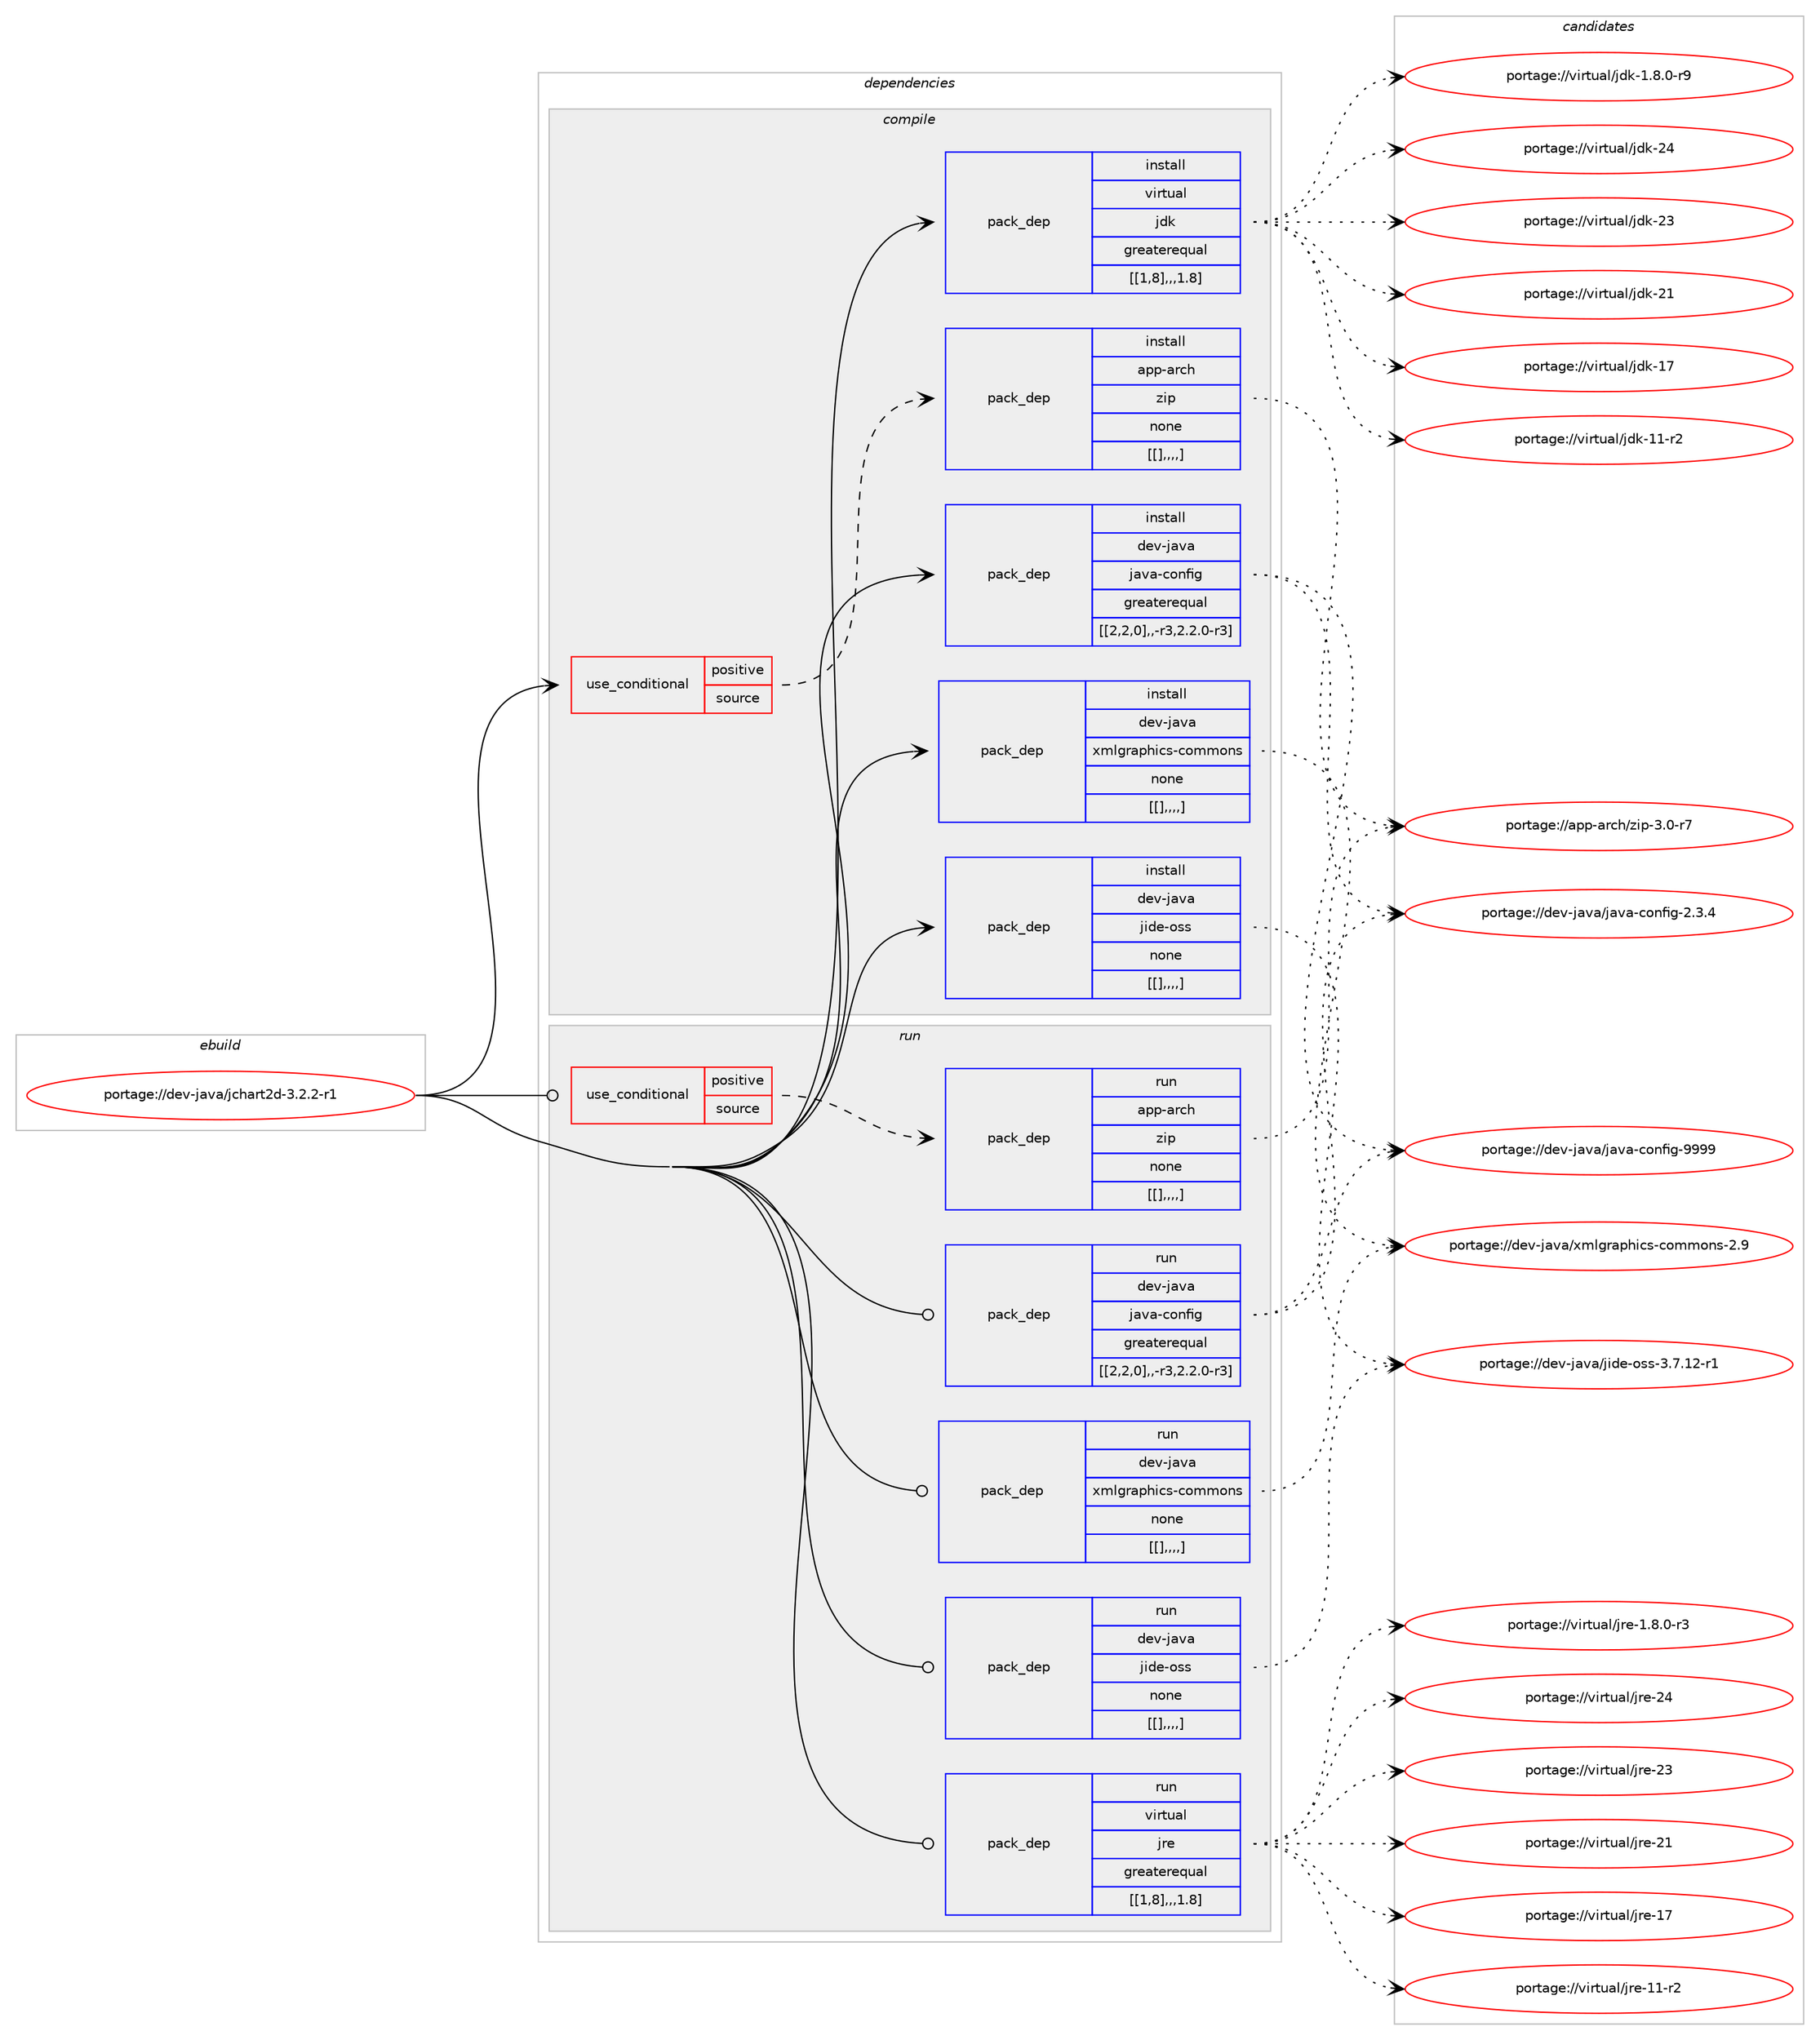 digraph prolog {

# *************
# Graph options
# *************

newrank=true;
concentrate=true;
compound=true;
graph [rankdir=LR,fontname=Helvetica,fontsize=10,ranksep=1.5];#, ranksep=2.5, nodesep=0.2];
edge  [arrowhead=vee];
node  [fontname=Helvetica,fontsize=10];

# **********
# The ebuild
# **********

subgraph cluster_leftcol {
color=gray;
label=<<i>ebuild</i>>;
id [label="portage://dev-java/jchart2d-3.2.2-r1", color=red, width=4, href="../dev-java/jchart2d-3.2.2-r1.svg"];
}

# ****************
# The dependencies
# ****************

subgraph cluster_midcol {
color=gray;
label=<<i>dependencies</i>>;
subgraph cluster_compile {
fillcolor="#eeeeee";
style=filled;
label=<<i>compile</i>>;
subgraph cond22617 {
dependency95383 [label=<<TABLE BORDER="0" CELLBORDER="1" CELLSPACING="0" CELLPADDING="4"><TR><TD ROWSPAN="3" CELLPADDING="10">use_conditional</TD></TR><TR><TD>positive</TD></TR><TR><TD>source</TD></TR></TABLE>>, shape=none, color=red];
subgraph pack71720 {
dependency95384 [label=<<TABLE BORDER="0" CELLBORDER="1" CELLSPACING="0" CELLPADDING="4" WIDTH="220"><TR><TD ROWSPAN="6" CELLPADDING="30">pack_dep</TD></TR><TR><TD WIDTH="110">install</TD></TR><TR><TD>app-arch</TD></TR><TR><TD>zip</TD></TR><TR><TD>none</TD></TR><TR><TD>[[],,,,]</TD></TR></TABLE>>, shape=none, color=blue];
}
dependency95383:e -> dependency95384:w [weight=20,style="dashed",arrowhead="vee"];
}
id:e -> dependency95383:w [weight=20,style="solid",arrowhead="vee"];
subgraph pack71721 {
dependency95385 [label=<<TABLE BORDER="0" CELLBORDER="1" CELLSPACING="0" CELLPADDING="4" WIDTH="220"><TR><TD ROWSPAN="6" CELLPADDING="30">pack_dep</TD></TR><TR><TD WIDTH="110">install</TD></TR><TR><TD>dev-java</TD></TR><TR><TD>java-config</TD></TR><TR><TD>greaterequal</TD></TR><TR><TD>[[2,2,0],,-r3,2.2.0-r3]</TD></TR></TABLE>>, shape=none, color=blue];
}
id:e -> dependency95385:w [weight=20,style="solid",arrowhead="vee"];
subgraph pack71722 {
dependency95386 [label=<<TABLE BORDER="0" CELLBORDER="1" CELLSPACING="0" CELLPADDING="4" WIDTH="220"><TR><TD ROWSPAN="6" CELLPADDING="30">pack_dep</TD></TR><TR><TD WIDTH="110">install</TD></TR><TR><TD>dev-java</TD></TR><TR><TD>jide-oss</TD></TR><TR><TD>none</TD></TR><TR><TD>[[],,,,]</TD></TR></TABLE>>, shape=none, color=blue];
}
id:e -> dependency95386:w [weight=20,style="solid",arrowhead="vee"];
subgraph pack71723 {
dependency95387 [label=<<TABLE BORDER="0" CELLBORDER="1" CELLSPACING="0" CELLPADDING="4" WIDTH="220"><TR><TD ROWSPAN="6" CELLPADDING="30">pack_dep</TD></TR><TR><TD WIDTH="110">install</TD></TR><TR><TD>dev-java</TD></TR><TR><TD>xmlgraphics-commons</TD></TR><TR><TD>none</TD></TR><TR><TD>[[],,,,]</TD></TR></TABLE>>, shape=none, color=blue];
}
id:e -> dependency95387:w [weight=20,style="solid",arrowhead="vee"];
subgraph pack71724 {
dependency95388 [label=<<TABLE BORDER="0" CELLBORDER="1" CELLSPACING="0" CELLPADDING="4" WIDTH="220"><TR><TD ROWSPAN="6" CELLPADDING="30">pack_dep</TD></TR><TR><TD WIDTH="110">install</TD></TR><TR><TD>virtual</TD></TR><TR><TD>jdk</TD></TR><TR><TD>greaterequal</TD></TR><TR><TD>[[1,8],,,1.8]</TD></TR></TABLE>>, shape=none, color=blue];
}
id:e -> dependency95388:w [weight=20,style="solid",arrowhead="vee"];
}
subgraph cluster_compileandrun {
fillcolor="#eeeeee";
style=filled;
label=<<i>compile and run</i>>;
}
subgraph cluster_run {
fillcolor="#eeeeee";
style=filled;
label=<<i>run</i>>;
subgraph cond22618 {
dependency95389 [label=<<TABLE BORDER="0" CELLBORDER="1" CELLSPACING="0" CELLPADDING="4"><TR><TD ROWSPAN="3" CELLPADDING="10">use_conditional</TD></TR><TR><TD>positive</TD></TR><TR><TD>source</TD></TR></TABLE>>, shape=none, color=red];
subgraph pack71725 {
dependency95390 [label=<<TABLE BORDER="0" CELLBORDER="1" CELLSPACING="0" CELLPADDING="4" WIDTH="220"><TR><TD ROWSPAN="6" CELLPADDING="30">pack_dep</TD></TR><TR><TD WIDTH="110">run</TD></TR><TR><TD>app-arch</TD></TR><TR><TD>zip</TD></TR><TR><TD>none</TD></TR><TR><TD>[[],,,,]</TD></TR></TABLE>>, shape=none, color=blue];
}
dependency95389:e -> dependency95390:w [weight=20,style="dashed",arrowhead="vee"];
}
id:e -> dependency95389:w [weight=20,style="solid",arrowhead="odot"];
subgraph pack71726 {
dependency95391 [label=<<TABLE BORDER="0" CELLBORDER="1" CELLSPACING="0" CELLPADDING="4" WIDTH="220"><TR><TD ROWSPAN="6" CELLPADDING="30">pack_dep</TD></TR><TR><TD WIDTH="110">run</TD></TR><TR><TD>dev-java</TD></TR><TR><TD>java-config</TD></TR><TR><TD>greaterequal</TD></TR><TR><TD>[[2,2,0],,-r3,2.2.0-r3]</TD></TR></TABLE>>, shape=none, color=blue];
}
id:e -> dependency95391:w [weight=20,style="solid",arrowhead="odot"];
subgraph pack71727 {
dependency95392 [label=<<TABLE BORDER="0" CELLBORDER="1" CELLSPACING="0" CELLPADDING="4" WIDTH="220"><TR><TD ROWSPAN="6" CELLPADDING="30">pack_dep</TD></TR><TR><TD WIDTH="110">run</TD></TR><TR><TD>dev-java</TD></TR><TR><TD>jide-oss</TD></TR><TR><TD>none</TD></TR><TR><TD>[[],,,,]</TD></TR></TABLE>>, shape=none, color=blue];
}
id:e -> dependency95392:w [weight=20,style="solid",arrowhead="odot"];
subgraph pack71728 {
dependency95393 [label=<<TABLE BORDER="0" CELLBORDER="1" CELLSPACING="0" CELLPADDING="4" WIDTH="220"><TR><TD ROWSPAN="6" CELLPADDING="30">pack_dep</TD></TR><TR><TD WIDTH="110">run</TD></TR><TR><TD>dev-java</TD></TR><TR><TD>xmlgraphics-commons</TD></TR><TR><TD>none</TD></TR><TR><TD>[[],,,,]</TD></TR></TABLE>>, shape=none, color=blue];
}
id:e -> dependency95393:w [weight=20,style="solid",arrowhead="odot"];
subgraph pack71729 {
dependency95394 [label=<<TABLE BORDER="0" CELLBORDER="1" CELLSPACING="0" CELLPADDING="4" WIDTH="220"><TR><TD ROWSPAN="6" CELLPADDING="30">pack_dep</TD></TR><TR><TD WIDTH="110">run</TD></TR><TR><TD>virtual</TD></TR><TR><TD>jre</TD></TR><TR><TD>greaterequal</TD></TR><TR><TD>[[1,8],,,1.8]</TD></TR></TABLE>>, shape=none, color=blue];
}
id:e -> dependency95394:w [weight=20,style="solid",arrowhead="odot"];
}
}

# **************
# The candidates
# **************

subgraph cluster_choices {
rank=same;
color=gray;
label=<<i>candidates</i>>;

subgraph choice71720 {
color=black;
nodesep=1;
choice9711211245971149910447122105112455146484511455 [label="portage://app-arch/zip-3.0-r7", color=red, width=4,href="../app-arch/zip-3.0-r7.svg"];
dependency95384:e -> choice9711211245971149910447122105112455146484511455:w [style=dotted,weight="100"];
}
subgraph choice71721 {
color=black;
nodesep=1;
choice10010111845106971189747106971189745991111101021051034557575757 [label="portage://dev-java/java-config-9999", color=red, width=4,href="../dev-java/java-config-9999.svg"];
choice1001011184510697118974710697118974599111110102105103455046514652 [label="portage://dev-java/java-config-2.3.4", color=red, width=4,href="../dev-java/java-config-2.3.4.svg"];
dependency95385:e -> choice10010111845106971189747106971189745991111101021051034557575757:w [style=dotted,weight="100"];
dependency95385:e -> choice1001011184510697118974710697118974599111110102105103455046514652:w [style=dotted,weight="100"];
}
subgraph choice71722 {
color=black;
nodesep=1;
choice1001011184510697118974710610510010145111115115455146554649504511449 [label="portage://dev-java/jide-oss-3.7.12-r1", color=red, width=4,href="../dev-java/jide-oss-3.7.12-r1.svg"];
dependency95386:e -> choice1001011184510697118974710610510010145111115115455146554649504511449:w [style=dotted,weight="100"];
}
subgraph choice71723 {
color=black;
nodesep=1;
choice100101118451069711897471201091081031149711210410599115459911110910911111011545504657 [label="portage://dev-java/xmlgraphics-commons-2.9", color=red, width=4,href="../dev-java/xmlgraphics-commons-2.9.svg"];
dependency95387:e -> choice100101118451069711897471201091081031149711210410599115459911110910911111011545504657:w [style=dotted,weight="100"];
}
subgraph choice71724 {
color=black;
nodesep=1;
choice1181051141161179710847106100107455052 [label="portage://virtual/jdk-24", color=red, width=4,href="../virtual/jdk-24.svg"];
choice1181051141161179710847106100107455051 [label="portage://virtual/jdk-23", color=red, width=4,href="../virtual/jdk-23.svg"];
choice1181051141161179710847106100107455049 [label="portage://virtual/jdk-21", color=red, width=4,href="../virtual/jdk-21.svg"];
choice1181051141161179710847106100107454955 [label="portage://virtual/jdk-17", color=red, width=4,href="../virtual/jdk-17.svg"];
choice11810511411611797108471061001074549494511450 [label="portage://virtual/jdk-11-r2", color=red, width=4,href="../virtual/jdk-11-r2.svg"];
choice11810511411611797108471061001074549465646484511457 [label="portage://virtual/jdk-1.8.0-r9", color=red, width=4,href="../virtual/jdk-1.8.0-r9.svg"];
dependency95388:e -> choice1181051141161179710847106100107455052:w [style=dotted,weight="100"];
dependency95388:e -> choice1181051141161179710847106100107455051:w [style=dotted,weight="100"];
dependency95388:e -> choice1181051141161179710847106100107455049:w [style=dotted,weight="100"];
dependency95388:e -> choice1181051141161179710847106100107454955:w [style=dotted,weight="100"];
dependency95388:e -> choice11810511411611797108471061001074549494511450:w [style=dotted,weight="100"];
dependency95388:e -> choice11810511411611797108471061001074549465646484511457:w [style=dotted,weight="100"];
}
subgraph choice71725 {
color=black;
nodesep=1;
choice9711211245971149910447122105112455146484511455 [label="portage://app-arch/zip-3.0-r7", color=red, width=4,href="../app-arch/zip-3.0-r7.svg"];
dependency95390:e -> choice9711211245971149910447122105112455146484511455:w [style=dotted,weight="100"];
}
subgraph choice71726 {
color=black;
nodesep=1;
choice10010111845106971189747106971189745991111101021051034557575757 [label="portage://dev-java/java-config-9999", color=red, width=4,href="../dev-java/java-config-9999.svg"];
choice1001011184510697118974710697118974599111110102105103455046514652 [label="portage://dev-java/java-config-2.3.4", color=red, width=4,href="../dev-java/java-config-2.3.4.svg"];
dependency95391:e -> choice10010111845106971189747106971189745991111101021051034557575757:w [style=dotted,weight="100"];
dependency95391:e -> choice1001011184510697118974710697118974599111110102105103455046514652:w [style=dotted,weight="100"];
}
subgraph choice71727 {
color=black;
nodesep=1;
choice1001011184510697118974710610510010145111115115455146554649504511449 [label="portage://dev-java/jide-oss-3.7.12-r1", color=red, width=4,href="../dev-java/jide-oss-3.7.12-r1.svg"];
dependency95392:e -> choice1001011184510697118974710610510010145111115115455146554649504511449:w [style=dotted,weight="100"];
}
subgraph choice71728 {
color=black;
nodesep=1;
choice100101118451069711897471201091081031149711210410599115459911110910911111011545504657 [label="portage://dev-java/xmlgraphics-commons-2.9", color=red, width=4,href="../dev-java/xmlgraphics-commons-2.9.svg"];
dependency95393:e -> choice100101118451069711897471201091081031149711210410599115459911110910911111011545504657:w [style=dotted,weight="100"];
}
subgraph choice71729 {
color=black;
nodesep=1;
choice1181051141161179710847106114101455052 [label="portage://virtual/jre-24", color=red, width=4,href="../virtual/jre-24.svg"];
choice1181051141161179710847106114101455051 [label="portage://virtual/jre-23", color=red, width=4,href="../virtual/jre-23.svg"];
choice1181051141161179710847106114101455049 [label="portage://virtual/jre-21", color=red, width=4,href="../virtual/jre-21.svg"];
choice1181051141161179710847106114101454955 [label="portage://virtual/jre-17", color=red, width=4,href="../virtual/jre-17.svg"];
choice11810511411611797108471061141014549494511450 [label="portage://virtual/jre-11-r2", color=red, width=4,href="../virtual/jre-11-r2.svg"];
choice11810511411611797108471061141014549465646484511451 [label="portage://virtual/jre-1.8.0-r3", color=red, width=4,href="../virtual/jre-1.8.0-r3.svg"];
dependency95394:e -> choice1181051141161179710847106114101455052:w [style=dotted,weight="100"];
dependency95394:e -> choice1181051141161179710847106114101455051:w [style=dotted,weight="100"];
dependency95394:e -> choice1181051141161179710847106114101455049:w [style=dotted,weight="100"];
dependency95394:e -> choice1181051141161179710847106114101454955:w [style=dotted,weight="100"];
dependency95394:e -> choice11810511411611797108471061141014549494511450:w [style=dotted,weight="100"];
dependency95394:e -> choice11810511411611797108471061141014549465646484511451:w [style=dotted,weight="100"];
}
}

}
